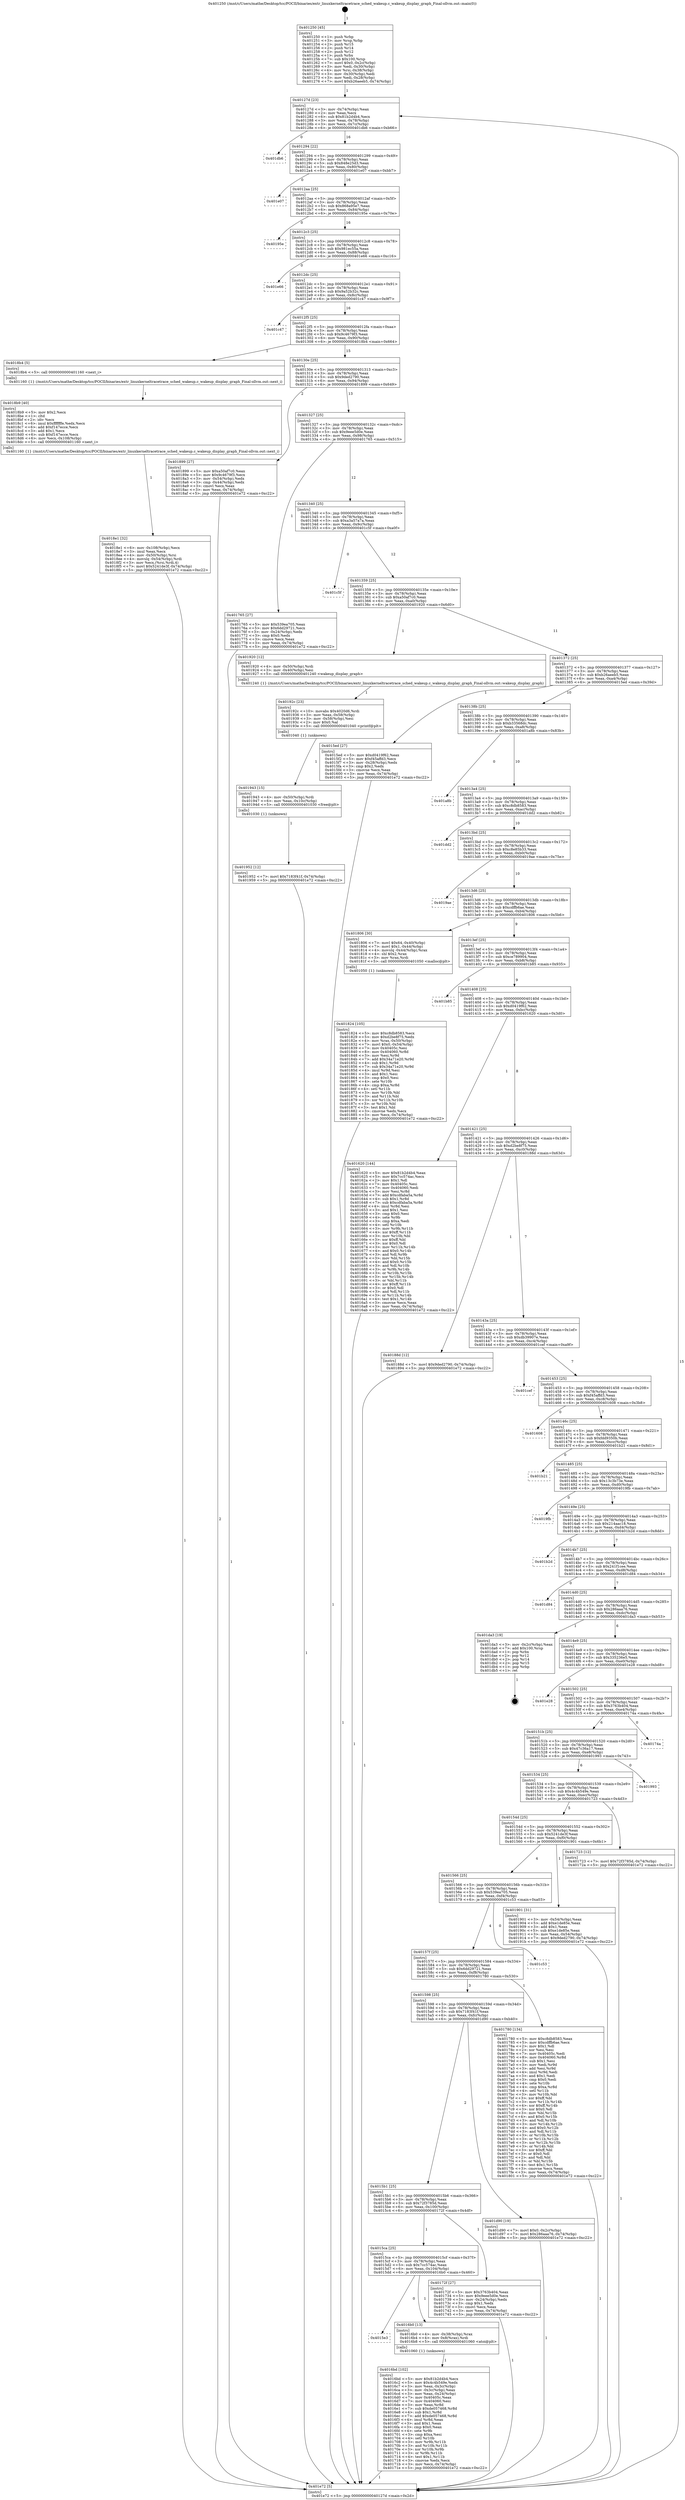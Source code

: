 digraph "0x401250" {
  label = "0x401250 (/mnt/c/Users/mathe/Desktop/tcc/POCII/binaries/extr_linuxkerneltracetrace_sched_wakeup.c_wakeup_display_graph_Final-ollvm.out::main(0))"
  labelloc = "t"
  node[shape=record]

  Entry [label="",width=0.3,height=0.3,shape=circle,fillcolor=black,style=filled]
  "0x40127d" [label="{
     0x40127d [23]\l
     | [instrs]\l
     &nbsp;&nbsp;0x40127d \<+3\>: mov -0x74(%rbp),%eax\l
     &nbsp;&nbsp;0x401280 \<+2\>: mov %eax,%ecx\l
     &nbsp;&nbsp;0x401282 \<+6\>: sub $0x81b2d4b4,%ecx\l
     &nbsp;&nbsp;0x401288 \<+3\>: mov %eax,-0x78(%rbp)\l
     &nbsp;&nbsp;0x40128b \<+3\>: mov %ecx,-0x7c(%rbp)\l
     &nbsp;&nbsp;0x40128e \<+6\>: je 0000000000401db6 \<main+0xb66\>\l
  }"]
  "0x401db6" [label="{
     0x401db6\l
  }", style=dashed]
  "0x401294" [label="{
     0x401294 [22]\l
     | [instrs]\l
     &nbsp;&nbsp;0x401294 \<+5\>: jmp 0000000000401299 \<main+0x49\>\l
     &nbsp;&nbsp;0x401299 \<+3\>: mov -0x78(%rbp),%eax\l
     &nbsp;&nbsp;0x40129c \<+5\>: sub $0x848e25d3,%eax\l
     &nbsp;&nbsp;0x4012a1 \<+3\>: mov %eax,-0x80(%rbp)\l
     &nbsp;&nbsp;0x4012a4 \<+6\>: je 0000000000401e07 \<main+0xbb7\>\l
  }"]
  Exit [label="",width=0.3,height=0.3,shape=circle,fillcolor=black,style=filled,peripheries=2]
  "0x401e07" [label="{
     0x401e07\l
  }", style=dashed]
  "0x4012aa" [label="{
     0x4012aa [25]\l
     | [instrs]\l
     &nbsp;&nbsp;0x4012aa \<+5\>: jmp 00000000004012af \<main+0x5f\>\l
     &nbsp;&nbsp;0x4012af \<+3\>: mov -0x78(%rbp),%eax\l
     &nbsp;&nbsp;0x4012b2 \<+5\>: sub $0x868a95e7,%eax\l
     &nbsp;&nbsp;0x4012b7 \<+6\>: mov %eax,-0x84(%rbp)\l
     &nbsp;&nbsp;0x4012bd \<+6\>: je 000000000040195e \<main+0x70e\>\l
  }"]
  "0x401952" [label="{
     0x401952 [12]\l
     | [instrs]\l
     &nbsp;&nbsp;0x401952 \<+7\>: movl $0x7183f41f,-0x74(%rbp)\l
     &nbsp;&nbsp;0x401959 \<+5\>: jmp 0000000000401e72 \<main+0xc22\>\l
  }"]
  "0x40195e" [label="{
     0x40195e\l
  }", style=dashed]
  "0x4012c3" [label="{
     0x4012c3 [25]\l
     | [instrs]\l
     &nbsp;&nbsp;0x4012c3 \<+5\>: jmp 00000000004012c8 \<main+0x78\>\l
     &nbsp;&nbsp;0x4012c8 \<+3\>: mov -0x78(%rbp),%eax\l
     &nbsp;&nbsp;0x4012cb \<+5\>: sub $0x981ec55a,%eax\l
     &nbsp;&nbsp;0x4012d0 \<+6\>: mov %eax,-0x88(%rbp)\l
     &nbsp;&nbsp;0x4012d6 \<+6\>: je 0000000000401e66 \<main+0xc16\>\l
  }"]
  "0x401943" [label="{
     0x401943 [15]\l
     | [instrs]\l
     &nbsp;&nbsp;0x401943 \<+4\>: mov -0x50(%rbp),%rdi\l
     &nbsp;&nbsp;0x401947 \<+6\>: mov %eax,-0x10c(%rbp)\l
     &nbsp;&nbsp;0x40194d \<+5\>: call 0000000000401030 \<free@plt\>\l
     | [calls]\l
     &nbsp;&nbsp;0x401030 \{1\} (unknown)\l
  }"]
  "0x401e66" [label="{
     0x401e66\l
  }", style=dashed]
  "0x4012dc" [label="{
     0x4012dc [25]\l
     | [instrs]\l
     &nbsp;&nbsp;0x4012dc \<+5\>: jmp 00000000004012e1 \<main+0x91\>\l
     &nbsp;&nbsp;0x4012e1 \<+3\>: mov -0x78(%rbp),%eax\l
     &nbsp;&nbsp;0x4012e4 \<+5\>: sub $0x9a52b32c,%eax\l
     &nbsp;&nbsp;0x4012e9 \<+6\>: mov %eax,-0x8c(%rbp)\l
     &nbsp;&nbsp;0x4012ef \<+6\>: je 0000000000401c47 \<main+0x9f7\>\l
  }"]
  "0x40192c" [label="{
     0x40192c [23]\l
     | [instrs]\l
     &nbsp;&nbsp;0x40192c \<+10\>: movabs $0x4020d6,%rdi\l
     &nbsp;&nbsp;0x401936 \<+3\>: mov %eax,-0x58(%rbp)\l
     &nbsp;&nbsp;0x401939 \<+3\>: mov -0x58(%rbp),%esi\l
     &nbsp;&nbsp;0x40193c \<+2\>: mov $0x0,%al\l
     &nbsp;&nbsp;0x40193e \<+5\>: call 0000000000401040 \<printf@plt\>\l
     | [calls]\l
     &nbsp;&nbsp;0x401040 \{1\} (unknown)\l
  }"]
  "0x401c47" [label="{
     0x401c47\l
  }", style=dashed]
  "0x4012f5" [label="{
     0x4012f5 [25]\l
     | [instrs]\l
     &nbsp;&nbsp;0x4012f5 \<+5\>: jmp 00000000004012fa \<main+0xaa\>\l
     &nbsp;&nbsp;0x4012fa \<+3\>: mov -0x78(%rbp),%eax\l
     &nbsp;&nbsp;0x4012fd \<+5\>: sub $0x9c4679f3,%eax\l
     &nbsp;&nbsp;0x401302 \<+6\>: mov %eax,-0x90(%rbp)\l
     &nbsp;&nbsp;0x401308 \<+6\>: je 00000000004018b4 \<main+0x664\>\l
  }"]
  "0x4018e1" [label="{
     0x4018e1 [32]\l
     | [instrs]\l
     &nbsp;&nbsp;0x4018e1 \<+6\>: mov -0x108(%rbp),%ecx\l
     &nbsp;&nbsp;0x4018e7 \<+3\>: imul %eax,%ecx\l
     &nbsp;&nbsp;0x4018ea \<+4\>: mov -0x50(%rbp),%rsi\l
     &nbsp;&nbsp;0x4018ee \<+4\>: movslq -0x54(%rbp),%rdi\l
     &nbsp;&nbsp;0x4018f2 \<+3\>: mov %ecx,(%rsi,%rdi,4)\l
     &nbsp;&nbsp;0x4018f5 \<+7\>: movl $0x5241de3f,-0x74(%rbp)\l
     &nbsp;&nbsp;0x4018fc \<+5\>: jmp 0000000000401e72 \<main+0xc22\>\l
  }"]
  "0x4018b4" [label="{
     0x4018b4 [5]\l
     | [instrs]\l
     &nbsp;&nbsp;0x4018b4 \<+5\>: call 0000000000401160 \<next_i\>\l
     | [calls]\l
     &nbsp;&nbsp;0x401160 \{1\} (/mnt/c/Users/mathe/Desktop/tcc/POCII/binaries/extr_linuxkerneltracetrace_sched_wakeup.c_wakeup_display_graph_Final-ollvm.out::next_i)\l
  }"]
  "0x40130e" [label="{
     0x40130e [25]\l
     | [instrs]\l
     &nbsp;&nbsp;0x40130e \<+5\>: jmp 0000000000401313 \<main+0xc3\>\l
     &nbsp;&nbsp;0x401313 \<+3\>: mov -0x78(%rbp),%eax\l
     &nbsp;&nbsp;0x401316 \<+5\>: sub $0x9ded2790,%eax\l
     &nbsp;&nbsp;0x40131b \<+6\>: mov %eax,-0x94(%rbp)\l
     &nbsp;&nbsp;0x401321 \<+6\>: je 0000000000401899 \<main+0x649\>\l
  }"]
  "0x4018b9" [label="{
     0x4018b9 [40]\l
     | [instrs]\l
     &nbsp;&nbsp;0x4018b9 \<+5\>: mov $0x2,%ecx\l
     &nbsp;&nbsp;0x4018be \<+1\>: cltd\l
     &nbsp;&nbsp;0x4018bf \<+2\>: idiv %ecx\l
     &nbsp;&nbsp;0x4018c1 \<+6\>: imul $0xfffffffe,%edx,%ecx\l
     &nbsp;&nbsp;0x4018c7 \<+6\>: add $0xf147ecce,%ecx\l
     &nbsp;&nbsp;0x4018cd \<+3\>: add $0x1,%ecx\l
     &nbsp;&nbsp;0x4018d0 \<+6\>: sub $0xf147ecce,%ecx\l
     &nbsp;&nbsp;0x4018d6 \<+6\>: mov %ecx,-0x108(%rbp)\l
     &nbsp;&nbsp;0x4018dc \<+5\>: call 0000000000401160 \<next_i\>\l
     | [calls]\l
     &nbsp;&nbsp;0x401160 \{1\} (/mnt/c/Users/mathe/Desktop/tcc/POCII/binaries/extr_linuxkerneltracetrace_sched_wakeup.c_wakeup_display_graph_Final-ollvm.out::next_i)\l
  }"]
  "0x401899" [label="{
     0x401899 [27]\l
     | [instrs]\l
     &nbsp;&nbsp;0x401899 \<+5\>: mov $0xa50af7c0,%eax\l
     &nbsp;&nbsp;0x40189e \<+5\>: mov $0x9c4679f3,%ecx\l
     &nbsp;&nbsp;0x4018a3 \<+3\>: mov -0x54(%rbp),%edx\l
     &nbsp;&nbsp;0x4018a6 \<+3\>: cmp -0x44(%rbp),%edx\l
     &nbsp;&nbsp;0x4018a9 \<+3\>: cmovl %ecx,%eax\l
     &nbsp;&nbsp;0x4018ac \<+3\>: mov %eax,-0x74(%rbp)\l
     &nbsp;&nbsp;0x4018af \<+5\>: jmp 0000000000401e72 \<main+0xc22\>\l
  }"]
  "0x401327" [label="{
     0x401327 [25]\l
     | [instrs]\l
     &nbsp;&nbsp;0x401327 \<+5\>: jmp 000000000040132c \<main+0xdc\>\l
     &nbsp;&nbsp;0x40132c \<+3\>: mov -0x78(%rbp),%eax\l
     &nbsp;&nbsp;0x40132f \<+5\>: sub $0x9eee5d0e,%eax\l
     &nbsp;&nbsp;0x401334 \<+6\>: mov %eax,-0x98(%rbp)\l
     &nbsp;&nbsp;0x40133a \<+6\>: je 0000000000401765 \<main+0x515\>\l
  }"]
  "0x401824" [label="{
     0x401824 [105]\l
     | [instrs]\l
     &nbsp;&nbsp;0x401824 \<+5\>: mov $0xc8db8583,%ecx\l
     &nbsp;&nbsp;0x401829 \<+5\>: mov $0xd2be8f75,%edx\l
     &nbsp;&nbsp;0x40182e \<+4\>: mov %rax,-0x50(%rbp)\l
     &nbsp;&nbsp;0x401832 \<+7\>: movl $0x0,-0x54(%rbp)\l
     &nbsp;&nbsp;0x401839 \<+7\>: mov 0x40405c,%esi\l
     &nbsp;&nbsp;0x401840 \<+8\>: mov 0x404060,%r8d\l
     &nbsp;&nbsp;0x401848 \<+3\>: mov %esi,%r9d\l
     &nbsp;&nbsp;0x40184b \<+7\>: add $0x34a71e20,%r9d\l
     &nbsp;&nbsp;0x401852 \<+4\>: sub $0x1,%r9d\l
     &nbsp;&nbsp;0x401856 \<+7\>: sub $0x34a71e20,%r9d\l
     &nbsp;&nbsp;0x40185d \<+4\>: imul %r9d,%esi\l
     &nbsp;&nbsp;0x401861 \<+3\>: and $0x1,%esi\l
     &nbsp;&nbsp;0x401864 \<+3\>: cmp $0x0,%esi\l
     &nbsp;&nbsp;0x401867 \<+4\>: sete %r10b\l
     &nbsp;&nbsp;0x40186b \<+4\>: cmp $0xa,%r8d\l
     &nbsp;&nbsp;0x40186f \<+4\>: setl %r11b\l
     &nbsp;&nbsp;0x401873 \<+3\>: mov %r10b,%bl\l
     &nbsp;&nbsp;0x401876 \<+3\>: and %r11b,%bl\l
     &nbsp;&nbsp;0x401879 \<+3\>: xor %r11b,%r10b\l
     &nbsp;&nbsp;0x40187c \<+3\>: or %r10b,%bl\l
     &nbsp;&nbsp;0x40187f \<+3\>: test $0x1,%bl\l
     &nbsp;&nbsp;0x401882 \<+3\>: cmovne %edx,%ecx\l
     &nbsp;&nbsp;0x401885 \<+3\>: mov %ecx,-0x74(%rbp)\l
     &nbsp;&nbsp;0x401888 \<+5\>: jmp 0000000000401e72 \<main+0xc22\>\l
  }"]
  "0x401765" [label="{
     0x401765 [27]\l
     | [instrs]\l
     &nbsp;&nbsp;0x401765 \<+5\>: mov $0x539ea705,%eax\l
     &nbsp;&nbsp;0x40176a \<+5\>: mov $0x6dd29721,%ecx\l
     &nbsp;&nbsp;0x40176f \<+3\>: mov -0x24(%rbp),%edx\l
     &nbsp;&nbsp;0x401772 \<+3\>: cmp $0x0,%edx\l
     &nbsp;&nbsp;0x401775 \<+3\>: cmove %ecx,%eax\l
     &nbsp;&nbsp;0x401778 \<+3\>: mov %eax,-0x74(%rbp)\l
     &nbsp;&nbsp;0x40177b \<+5\>: jmp 0000000000401e72 \<main+0xc22\>\l
  }"]
  "0x401340" [label="{
     0x401340 [25]\l
     | [instrs]\l
     &nbsp;&nbsp;0x401340 \<+5\>: jmp 0000000000401345 \<main+0xf5\>\l
     &nbsp;&nbsp;0x401345 \<+3\>: mov -0x78(%rbp),%eax\l
     &nbsp;&nbsp;0x401348 \<+5\>: sub $0xa3a57a7a,%eax\l
     &nbsp;&nbsp;0x40134d \<+6\>: mov %eax,-0x9c(%rbp)\l
     &nbsp;&nbsp;0x401353 \<+6\>: je 0000000000401c5f \<main+0xa0f\>\l
  }"]
  "0x4016bd" [label="{
     0x4016bd [102]\l
     | [instrs]\l
     &nbsp;&nbsp;0x4016bd \<+5\>: mov $0x81b2d4b4,%ecx\l
     &nbsp;&nbsp;0x4016c2 \<+5\>: mov $0x4c4b549e,%edx\l
     &nbsp;&nbsp;0x4016c7 \<+3\>: mov %eax,-0x3c(%rbp)\l
     &nbsp;&nbsp;0x4016ca \<+3\>: mov -0x3c(%rbp),%eax\l
     &nbsp;&nbsp;0x4016cd \<+3\>: mov %eax,-0x24(%rbp)\l
     &nbsp;&nbsp;0x4016d0 \<+7\>: mov 0x40405c,%eax\l
     &nbsp;&nbsp;0x4016d7 \<+7\>: mov 0x404060,%esi\l
     &nbsp;&nbsp;0x4016de \<+3\>: mov %eax,%r8d\l
     &nbsp;&nbsp;0x4016e1 \<+7\>: sub $0xde057468,%r8d\l
     &nbsp;&nbsp;0x4016e8 \<+4\>: sub $0x1,%r8d\l
     &nbsp;&nbsp;0x4016ec \<+7\>: add $0xde057468,%r8d\l
     &nbsp;&nbsp;0x4016f3 \<+4\>: imul %r8d,%eax\l
     &nbsp;&nbsp;0x4016f7 \<+3\>: and $0x1,%eax\l
     &nbsp;&nbsp;0x4016fa \<+3\>: cmp $0x0,%eax\l
     &nbsp;&nbsp;0x4016fd \<+4\>: sete %r9b\l
     &nbsp;&nbsp;0x401701 \<+3\>: cmp $0xa,%esi\l
     &nbsp;&nbsp;0x401704 \<+4\>: setl %r10b\l
     &nbsp;&nbsp;0x401708 \<+3\>: mov %r9b,%r11b\l
     &nbsp;&nbsp;0x40170b \<+3\>: and %r10b,%r11b\l
     &nbsp;&nbsp;0x40170e \<+3\>: xor %r10b,%r9b\l
     &nbsp;&nbsp;0x401711 \<+3\>: or %r9b,%r11b\l
     &nbsp;&nbsp;0x401714 \<+4\>: test $0x1,%r11b\l
     &nbsp;&nbsp;0x401718 \<+3\>: cmovne %edx,%ecx\l
     &nbsp;&nbsp;0x40171b \<+3\>: mov %ecx,-0x74(%rbp)\l
     &nbsp;&nbsp;0x40171e \<+5\>: jmp 0000000000401e72 \<main+0xc22\>\l
  }"]
  "0x401c5f" [label="{
     0x401c5f\l
  }", style=dashed]
  "0x401359" [label="{
     0x401359 [25]\l
     | [instrs]\l
     &nbsp;&nbsp;0x401359 \<+5\>: jmp 000000000040135e \<main+0x10e\>\l
     &nbsp;&nbsp;0x40135e \<+3\>: mov -0x78(%rbp),%eax\l
     &nbsp;&nbsp;0x401361 \<+5\>: sub $0xa50af7c0,%eax\l
     &nbsp;&nbsp;0x401366 \<+6\>: mov %eax,-0xa0(%rbp)\l
     &nbsp;&nbsp;0x40136c \<+6\>: je 0000000000401920 \<main+0x6d0\>\l
  }"]
  "0x4015e3" [label="{
     0x4015e3\l
  }", style=dashed]
  "0x401920" [label="{
     0x401920 [12]\l
     | [instrs]\l
     &nbsp;&nbsp;0x401920 \<+4\>: mov -0x50(%rbp),%rdi\l
     &nbsp;&nbsp;0x401924 \<+3\>: mov -0x40(%rbp),%esi\l
     &nbsp;&nbsp;0x401927 \<+5\>: call 0000000000401240 \<wakeup_display_graph\>\l
     | [calls]\l
     &nbsp;&nbsp;0x401240 \{1\} (/mnt/c/Users/mathe/Desktop/tcc/POCII/binaries/extr_linuxkerneltracetrace_sched_wakeup.c_wakeup_display_graph_Final-ollvm.out::wakeup_display_graph)\l
  }"]
  "0x401372" [label="{
     0x401372 [25]\l
     | [instrs]\l
     &nbsp;&nbsp;0x401372 \<+5\>: jmp 0000000000401377 \<main+0x127\>\l
     &nbsp;&nbsp;0x401377 \<+3\>: mov -0x78(%rbp),%eax\l
     &nbsp;&nbsp;0x40137a \<+5\>: sub $0xb26aeeb5,%eax\l
     &nbsp;&nbsp;0x40137f \<+6\>: mov %eax,-0xa4(%rbp)\l
     &nbsp;&nbsp;0x401385 \<+6\>: je 00000000004015ed \<main+0x39d\>\l
  }"]
  "0x4016b0" [label="{
     0x4016b0 [13]\l
     | [instrs]\l
     &nbsp;&nbsp;0x4016b0 \<+4\>: mov -0x38(%rbp),%rax\l
     &nbsp;&nbsp;0x4016b4 \<+4\>: mov 0x8(%rax),%rdi\l
     &nbsp;&nbsp;0x4016b8 \<+5\>: call 0000000000401060 \<atoi@plt\>\l
     | [calls]\l
     &nbsp;&nbsp;0x401060 \{1\} (unknown)\l
  }"]
  "0x4015ed" [label="{
     0x4015ed [27]\l
     | [instrs]\l
     &nbsp;&nbsp;0x4015ed \<+5\>: mov $0xd0419f62,%eax\l
     &nbsp;&nbsp;0x4015f2 \<+5\>: mov $0xf45affd3,%ecx\l
     &nbsp;&nbsp;0x4015f7 \<+3\>: mov -0x28(%rbp),%edx\l
     &nbsp;&nbsp;0x4015fa \<+3\>: cmp $0x2,%edx\l
     &nbsp;&nbsp;0x4015fd \<+3\>: cmovne %ecx,%eax\l
     &nbsp;&nbsp;0x401600 \<+3\>: mov %eax,-0x74(%rbp)\l
     &nbsp;&nbsp;0x401603 \<+5\>: jmp 0000000000401e72 \<main+0xc22\>\l
  }"]
  "0x40138b" [label="{
     0x40138b [25]\l
     | [instrs]\l
     &nbsp;&nbsp;0x40138b \<+5\>: jmp 0000000000401390 \<main+0x140\>\l
     &nbsp;&nbsp;0x401390 \<+3\>: mov -0x78(%rbp),%eax\l
     &nbsp;&nbsp;0x401393 \<+5\>: sub $0xb33568dc,%eax\l
     &nbsp;&nbsp;0x401398 \<+6\>: mov %eax,-0xa8(%rbp)\l
     &nbsp;&nbsp;0x40139e \<+6\>: je 0000000000401a8b \<main+0x83b\>\l
  }"]
  "0x401e72" [label="{
     0x401e72 [5]\l
     | [instrs]\l
     &nbsp;&nbsp;0x401e72 \<+5\>: jmp 000000000040127d \<main+0x2d\>\l
  }"]
  "0x401250" [label="{
     0x401250 [45]\l
     | [instrs]\l
     &nbsp;&nbsp;0x401250 \<+1\>: push %rbp\l
     &nbsp;&nbsp;0x401251 \<+3\>: mov %rsp,%rbp\l
     &nbsp;&nbsp;0x401254 \<+2\>: push %r15\l
     &nbsp;&nbsp;0x401256 \<+2\>: push %r14\l
     &nbsp;&nbsp;0x401258 \<+2\>: push %r12\l
     &nbsp;&nbsp;0x40125a \<+1\>: push %rbx\l
     &nbsp;&nbsp;0x40125b \<+7\>: sub $0x100,%rsp\l
     &nbsp;&nbsp;0x401262 \<+7\>: movl $0x0,-0x2c(%rbp)\l
     &nbsp;&nbsp;0x401269 \<+3\>: mov %edi,-0x30(%rbp)\l
     &nbsp;&nbsp;0x40126c \<+4\>: mov %rsi,-0x38(%rbp)\l
     &nbsp;&nbsp;0x401270 \<+3\>: mov -0x30(%rbp),%edi\l
     &nbsp;&nbsp;0x401273 \<+3\>: mov %edi,-0x28(%rbp)\l
     &nbsp;&nbsp;0x401276 \<+7\>: movl $0xb26aeeb5,-0x74(%rbp)\l
  }"]
  "0x4015ca" [label="{
     0x4015ca [25]\l
     | [instrs]\l
     &nbsp;&nbsp;0x4015ca \<+5\>: jmp 00000000004015cf \<main+0x37f\>\l
     &nbsp;&nbsp;0x4015cf \<+3\>: mov -0x78(%rbp),%eax\l
     &nbsp;&nbsp;0x4015d2 \<+5\>: sub $0x7cc574ac,%eax\l
     &nbsp;&nbsp;0x4015d7 \<+6\>: mov %eax,-0x104(%rbp)\l
     &nbsp;&nbsp;0x4015dd \<+6\>: je 00000000004016b0 \<main+0x460\>\l
  }"]
  "0x401a8b" [label="{
     0x401a8b\l
  }", style=dashed]
  "0x4013a4" [label="{
     0x4013a4 [25]\l
     | [instrs]\l
     &nbsp;&nbsp;0x4013a4 \<+5\>: jmp 00000000004013a9 \<main+0x159\>\l
     &nbsp;&nbsp;0x4013a9 \<+3\>: mov -0x78(%rbp),%eax\l
     &nbsp;&nbsp;0x4013ac \<+5\>: sub $0xc8db8583,%eax\l
     &nbsp;&nbsp;0x4013b1 \<+6\>: mov %eax,-0xac(%rbp)\l
     &nbsp;&nbsp;0x4013b7 \<+6\>: je 0000000000401dd2 \<main+0xb82\>\l
  }"]
  "0x40172f" [label="{
     0x40172f [27]\l
     | [instrs]\l
     &nbsp;&nbsp;0x40172f \<+5\>: mov $0x3763b404,%eax\l
     &nbsp;&nbsp;0x401734 \<+5\>: mov $0x9eee5d0e,%ecx\l
     &nbsp;&nbsp;0x401739 \<+3\>: mov -0x24(%rbp),%edx\l
     &nbsp;&nbsp;0x40173c \<+3\>: cmp $0x1,%edx\l
     &nbsp;&nbsp;0x40173f \<+3\>: cmovl %ecx,%eax\l
     &nbsp;&nbsp;0x401742 \<+3\>: mov %eax,-0x74(%rbp)\l
     &nbsp;&nbsp;0x401745 \<+5\>: jmp 0000000000401e72 \<main+0xc22\>\l
  }"]
  "0x401dd2" [label="{
     0x401dd2\l
  }", style=dashed]
  "0x4013bd" [label="{
     0x4013bd [25]\l
     | [instrs]\l
     &nbsp;&nbsp;0x4013bd \<+5\>: jmp 00000000004013c2 \<main+0x172\>\l
     &nbsp;&nbsp;0x4013c2 \<+3\>: mov -0x78(%rbp),%eax\l
     &nbsp;&nbsp;0x4013c5 \<+5\>: sub $0xc8e85b33,%eax\l
     &nbsp;&nbsp;0x4013ca \<+6\>: mov %eax,-0xb0(%rbp)\l
     &nbsp;&nbsp;0x4013d0 \<+6\>: je 00000000004019ae \<main+0x75e\>\l
  }"]
  "0x4015b1" [label="{
     0x4015b1 [25]\l
     | [instrs]\l
     &nbsp;&nbsp;0x4015b1 \<+5\>: jmp 00000000004015b6 \<main+0x366\>\l
     &nbsp;&nbsp;0x4015b6 \<+3\>: mov -0x78(%rbp),%eax\l
     &nbsp;&nbsp;0x4015b9 \<+5\>: sub $0x72f3785d,%eax\l
     &nbsp;&nbsp;0x4015be \<+6\>: mov %eax,-0x100(%rbp)\l
     &nbsp;&nbsp;0x4015c4 \<+6\>: je 000000000040172f \<main+0x4df\>\l
  }"]
  "0x4019ae" [label="{
     0x4019ae\l
  }", style=dashed]
  "0x4013d6" [label="{
     0x4013d6 [25]\l
     | [instrs]\l
     &nbsp;&nbsp;0x4013d6 \<+5\>: jmp 00000000004013db \<main+0x18b\>\l
     &nbsp;&nbsp;0x4013db \<+3\>: mov -0x78(%rbp),%eax\l
     &nbsp;&nbsp;0x4013de \<+5\>: sub $0xcdffb6ae,%eax\l
     &nbsp;&nbsp;0x4013e3 \<+6\>: mov %eax,-0xb4(%rbp)\l
     &nbsp;&nbsp;0x4013e9 \<+6\>: je 0000000000401806 \<main+0x5b6\>\l
  }"]
  "0x401d90" [label="{
     0x401d90 [19]\l
     | [instrs]\l
     &nbsp;&nbsp;0x401d90 \<+7\>: movl $0x0,-0x2c(%rbp)\l
     &nbsp;&nbsp;0x401d97 \<+7\>: movl $0x286aaa76,-0x74(%rbp)\l
     &nbsp;&nbsp;0x401d9e \<+5\>: jmp 0000000000401e72 \<main+0xc22\>\l
  }"]
  "0x401806" [label="{
     0x401806 [30]\l
     | [instrs]\l
     &nbsp;&nbsp;0x401806 \<+7\>: movl $0x64,-0x40(%rbp)\l
     &nbsp;&nbsp;0x40180d \<+7\>: movl $0x1,-0x44(%rbp)\l
     &nbsp;&nbsp;0x401814 \<+4\>: movslq -0x44(%rbp),%rax\l
     &nbsp;&nbsp;0x401818 \<+4\>: shl $0x2,%rax\l
     &nbsp;&nbsp;0x40181c \<+3\>: mov %rax,%rdi\l
     &nbsp;&nbsp;0x40181f \<+5\>: call 0000000000401050 \<malloc@plt\>\l
     | [calls]\l
     &nbsp;&nbsp;0x401050 \{1\} (unknown)\l
  }"]
  "0x4013ef" [label="{
     0x4013ef [25]\l
     | [instrs]\l
     &nbsp;&nbsp;0x4013ef \<+5\>: jmp 00000000004013f4 \<main+0x1a4\>\l
     &nbsp;&nbsp;0x4013f4 \<+3\>: mov -0x78(%rbp),%eax\l
     &nbsp;&nbsp;0x4013f7 \<+5\>: sub $0xce789904,%eax\l
     &nbsp;&nbsp;0x4013fc \<+6\>: mov %eax,-0xb8(%rbp)\l
     &nbsp;&nbsp;0x401402 \<+6\>: je 0000000000401b85 \<main+0x935\>\l
  }"]
  "0x401598" [label="{
     0x401598 [25]\l
     | [instrs]\l
     &nbsp;&nbsp;0x401598 \<+5\>: jmp 000000000040159d \<main+0x34d\>\l
     &nbsp;&nbsp;0x40159d \<+3\>: mov -0x78(%rbp),%eax\l
     &nbsp;&nbsp;0x4015a0 \<+5\>: sub $0x7183f41f,%eax\l
     &nbsp;&nbsp;0x4015a5 \<+6\>: mov %eax,-0xfc(%rbp)\l
     &nbsp;&nbsp;0x4015ab \<+6\>: je 0000000000401d90 \<main+0xb40\>\l
  }"]
  "0x401b85" [label="{
     0x401b85\l
  }", style=dashed]
  "0x401408" [label="{
     0x401408 [25]\l
     | [instrs]\l
     &nbsp;&nbsp;0x401408 \<+5\>: jmp 000000000040140d \<main+0x1bd\>\l
     &nbsp;&nbsp;0x40140d \<+3\>: mov -0x78(%rbp),%eax\l
     &nbsp;&nbsp;0x401410 \<+5\>: sub $0xd0419f62,%eax\l
     &nbsp;&nbsp;0x401415 \<+6\>: mov %eax,-0xbc(%rbp)\l
     &nbsp;&nbsp;0x40141b \<+6\>: je 0000000000401620 \<main+0x3d0\>\l
  }"]
  "0x401780" [label="{
     0x401780 [134]\l
     | [instrs]\l
     &nbsp;&nbsp;0x401780 \<+5\>: mov $0xc8db8583,%eax\l
     &nbsp;&nbsp;0x401785 \<+5\>: mov $0xcdffb6ae,%ecx\l
     &nbsp;&nbsp;0x40178a \<+2\>: mov $0x1,%dl\l
     &nbsp;&nbsp;0x40178c \<+2\>: xor %esi,%esi\l
     &nbsp;&nbsp;0x40178e \<+7\>: mov 0x40405c,%edi\l
     &nbsp;&nbsp;0x401795 \<+8\>: mov 0x404060,%r8d\l
     &nbsp;&nbsp;0x40179d \<+3\>: sub $0x1,%esi\l
     &nbsp;&nbsp;0x4017a0 \<+3\>: mov %edi,%r9d\l
     &nbsp;&nbsp;0x4017a3 \<+3\>: add %esi,%r9d\l
     &nbsp;&nbsp;0x4017a6 \<+4\>: imul %r9d,%edi\l
     &nbsp;&nbsp;0x4017aa \<+3\>: and $0x1,%edi\l
     &nbsp;&nbsp;0x4017ad \<+3\>: cmp $0x0,%edi\l
     &nbsp;&nbsp;0x4017b0 \<+4\>: sete %r10b\l
     &nbsp;&nbsp;0x4017b4 \<+4\>: cmp $0xa,%r8d\l
     &nbsp;&nbsp;0x4017b8 \<+4\>: setl %r11b\l
     &nbsp;&nbsp;0x4017bc \<+3\>: mov %r10b,%bl\l
     &nbsp;&nbsp;0x4017bf \<+3\>: xor $0xff,%bl\l
     &nbsp;&nbsp;0x4017c2 \<+3\>: mov %r11b,%r14b\l
     &nbsp;&nbsp;0x4017c5 \<+4\>: xor $0xff,%r14b\l
     &nbsp;&nbsp;0x4017c9 \<+3\>: xor $0x0,%dl\l
     &nbsp;&nbsp;0x4017cc \<+3\>: mov %bl,%r15b\l
     &nbsp;&nbsp;0x4017cf \<+4\>: and $0x0,%r15b\l
     &nbsp;&nbsp;0x4017d3 \<+3\>: and %dl,%r10b\l
     &nbsp;&nbsp;0x4017d6 \<+3\>: mov %r14b,%r12b\l
     &nbsp;&nbsp;0x4017d9 \<+4\>: and $0x0,%r12b\l
     &nbsp;&nbsp;0x4017dd \<+3\>: and %dl,%r11b\l
     &nbsp;&nbsp;0x4017e0 \<+3\>: or %r10b,%r15b\l
     &nbsp;&nbsp;0x4017e3 \<+3\>: or %r11b,%r12b\l
     &nbsp;&nbsp;0x4017e6 \<+3\>: xor %r12b,%r15b\l
     &nbsp;&nbsp;0x4017e9 \<+3\>: or %r14b,%bl\l
     &nbsp;&nbsp;0x4017ec \<+3\>: xor $0xff,%bl\l
     &nbsp;&nbsp;0x4017ef \<+3\>: or $0x0,%dl\l
     &nbsp;&nbsp;0x4017f2 \<+2\>: and %dl,%bl\l
     &nbsp;&nbsp;0x4017f4 \<+3\>: or %bl,%r15b\l
     &nbsp;&nbsp;0x4017f7 \<+4\>: test $0x1,%r15b\l
     &nbsp;&nbsp;0x4017fb \<+3\>: cmovne %ecx,%eax\l
     &nbsp;&nbsp;0x4017fe \<+3\>: mov %eax,-0x74(%rbp)\l
     &nbsp;&nbsp;0x401801 \<+5\>: jmp 0000000000401e72 \<main+0xc22\>\l
  }"]
  "0x401620" [label="{
     0x401620 [144]\l
     | [instrs]\l
     &nbsp;&nbsp;0x401620 \<+5\>: mov $0x81b2d4b4,%eax\l
     &nbsp;&nbsp;0x401625 \<+5\>: mov $0x7cc574ac,%ecx\l
     &nbsp;&nbsp;0x40162a \<+2\>: mov $0x1,%dl\l
     &nbsp;&nbsp;0x40162c \<+7\>: mov 0x40405c,%esi\l
     &nbsp;&nbsp;0x401633 \<+7\>: mov 0x404060,%edi\l
     &nbsp;&nbsp;0x40163a \<+3\>: mov %esi,%r8d\l
     &nbsp;&nbsp;0x40163d \<+7\>: add $0xcdfaba5a,%r8d\l
     &nbsp;&nbsp;0x401644 \<+4\>: sub $0x1,%r8d\l
     &nbsp;&nbsp;0x401648 \<+7\>: sub $0xcdfaba5a,%r8d\l
     &nbsp;&nbsp;0x40164f \<+4\>: imul %r8d,%esi\l
     &nbsp;&nbsp;0x401653 \<+3\>: and $0x1,%esi\l
     &nbsp;&nbsp;0x401656 \<+3\>: cmp $0x0,%esi\l
     &nbsp;&nbsp;0x401659 \<+4\>: sete %r9b\l
     &nbsp;&nbsp;0x40165d \<+3\>: cmp $0xa,%edi\l
     &nbsp;&nbsp;0x401660 \<+4\>: setl %r10b\l
     &nbsp;&nbsp;0x401664 \<+3\>: mov %r9b,%r11b\l
     &nbsp;&nbsp;0x401667 \<+4\>: xor $0xff,%r11b\l
     &nbsp;&nbsp;0x40166b \<+3\>: mov %r10b,%bl\l
     &nbsp;&nbsp;0x40166e \<+3\>: xor $0xff,%bl\l
     &nbsp;&nbsp;0x401671 \<+3\>: xor $0x0,%dl\l
     &nbsp;&nbsp;0x401674 \<+3\>: mov %r11b,%r14b\l
     &nbsp;&nbsp;0x401677 \<+4\>: and $0x0,%r14b\l
     &nbsp;&nbsp;0x40167b \<+3\>: and %dl,%r9b\l
     &nbsp;&nbsp;0x40167e \<+3\>: mov %bl,%r15b\l
     &nbsp;&nbsp;0x401681 \<+4\>: and $0x0,%r15b\l
     &nbsp;&nbsp;0x401685 \<+3\>: and %dl,%r10b\l
     &nbsp;&nbsp;0x401688 \<+3\>: or %r9b,%r14b\l
     &nbsp;&nbsp;0x40168b \<+3\>: or %r10b,%r15b\l
     &nbsp;&nbsp;0x40168e \<+3\>: xor %r15b,%r14b\l
     &nbsp;&nbsp;0x401691 \<+3\>: or %bl,%r11b\l
     &nbsp;&nbsp;0x401694 \<+4\>: xor $0xff,%r11b\l
     &nbsp;&nbsp;0x401698 \<+3\>: or $0x0,%dl\l
     &nbsp;&nbsp;0x40169b \<+3\>: and %dl,%r11b\l
     &nbsp;&nbsp;0x40169e \<+3\>: or %r11b,%r14b\l
     &nbsp;&nbsp;0x4016a1 \<+4\>: test $0x1,%r14b\l
     &nbsp;&nbsp;0x4016a5 \<+3\>: cmovne %ecx,%eax\l
     &nbsp;&nbsp;0x4016a8 \<+3\>: mov %eax,-0x74(%rbp)\l
     &nbsp;&nbsp;0x4016ab \<+5\>: jmp 0000000000401e72 \<main+0xc22\>\l
  }"]
  "0x401421" [label="{
     0x401421 [25]\l
     | [instrs]\l
     &nbsp;&nbsp;0x401421 \<+5\>: jmp 0000000000401426 \<main+0x1d6\>\l
     &nbsp;&nbsp;0x401426 \<+3\>: mov -0x78(%rbp),%eax\l
     &nbsp;&nbsp;0x401429 \<+5\>: sub $0xd2be8f75,%eax\l
     &nbsp;&nbsp;0x40142e \<+6\>: mov %eax,-0xc0(%rbp)\l
     &nbsp;&nbsp;0x401434 \<+6\>: je 000000000040188d \<main+0x63d\>\l
  }"]
  "0x40157f" [label="{
     0x40157f [25]\l
     | [instrs]\l
     &nbsp;&nbsp;0x40157f \<+5\>: jmp 0000000000401584 \<main+0x334\>\l
     &nbsp;&nbsp;0x401584 \<+3\>: mov -0x78(%rbp),%eax\l
     &nbsp;&nbsp;0x401587 \<+5\>: sub $0x6dd29721,%eax\l
     &nbsp;&nbsp;0x40158c \<+6\>: mov %eax,-0xf8(%rbp)\l
     &nbsp;&nbsp;0x401592 \<+6\>: je 0000000000401780 \<main+0x530\>\l
  }"]
  "0x40188d" [label="{
     0x40188d [12]\l
     | [instrs]\l
     &nbsp;&nbsp;0x40188d \<+7\>: movl $0x9ded2790,-0x74(%rbp)\l
     &nbsp;&nbsp;0x401894 \<+5\>: jmp 0000000000401e72 \<main+0xc22\>\l
  }"]
  "0x40143a" [label="{
     0x40143a [25]\l
     | [instrs]\l
     &nbsp;&nbsp;0x40143a \<+5\>: jmp 000000000040143f \<main+0x1ef\>\l
     &nbsp;&nbsp;0x40143f \<+3\>: mov -0x78(%rbp),%eax\l
     &nbsp;&nbsp;0x401442 \<+5\>: sub $0xdb39907e,%eax\l
     &nbsp;&nbsp;0x401447 \<+6\>: mov %eax,-0xc4(%rbp)\l
     &nbsp;&nbsp;0x40144d \<+6\>: je 0000000000401cef \<main+0xa9f\>\l
  }"]
  "0x401c53" [label="{
     0x401c53\l
  }", style=dashed]
  "0x401cef" [label="{
     0x401cef\l
  }", style=dashed]
  "0x401453" [label="{
     0x401453 [25]\l
     | [instrs]\l
     &nbsp;&nbsp;0x401453 \<+5\>: jmp 0000000000401458 \<main+0x208\>\l
     &nbsp;&nbsp;0x401458 \<+3\>: mov -0x78(%rbp),%eax\l
     &nbsp;&nbsp;0x40145b \<+5\>: sub $0xf45affd3,%eax\l
     &nbsp;&nbsp;0x401460 \<+6\>: mov %eax,-0xc8(%rbp)\l
     &nbsp;&nbsp;0x401466 \<+6\>: je 0000000000401608 \<main+0x3b8\>\l
  }"]
  "0x401566" [label="{
     0x401566 [25]\l
     | [instrs]\l
     &nbsp;&nbsp;0x401566 \<+5\>: jmp 000000000040156b \<main+0x31b\>\l
     &nbsp;&nbsp;0x40156b \<+3\>: mov -0x78(%rbp),%eax\l
     &nbsp;&nbsp;0x40156e \<+5\>: sub $0x539ea705,%eax\l
     &nbsp;&nbsp;0x401573 \<+6\>: mov %eax,-0xf4(%rbp)\l
     &nbsp;&nbsp;0x401579 \<+6\>: je 0000000000401c53 \<main+0xa03\>\l
  }"]
  "0x401608" [label="{
     0x401608\l
  }", style=dashed]
  "0x40146c" [label="{
     0x40146c [25]\l
     | [instrs]\l
     &nbsp;&nbsp;0x40146c \<+5\>: jmp 0000000000401471 \<main+0x221\>\l
     &nbsp;&nbsp;0x401471 \<+3\>: mov -0x78(%rbp),%eax\l
     &nbsp;&nbsp;0x401474 \<+5\>: sub $0xfdd9350b,%eax\l
     &nbsp;&nbsp;0x401479 \<+6\>: mov %eax,-0xcc(%rbp)\l
     &nbsp;&nbsp;0x40147f \<+6\>: je 0000000000401b21 \<main+0x8d1\>\l
  }"]
  "0x401901" [label="{
     0x401901 [31]\l
     | [instrs]\l
     &nbsp;&nbsp;0x401901 \<+3\>: mov -0x54(%rbp),%eax\l
     &nbsp;&nbsp;0x401904 \<+5\>: add $0xe1de85e,%eax\l
     &nbsp;&nbsp;0x401909 \<+3\>: add $0x1,%eax\l
     &nbsp;&nbsp;0x40190c \<+5\>: sub $0xe1de85e,%eax\l
     &nbsp;&nbsp;0x401911 \<+3\>: mov %eax,-0x54(%rbp)\l
     &nbsp;&nbsp;0x401914 \<+7\>: movl $0x9ded2790,-0x74(%rbp)\l
     &nbsp;&nbsp;0x40191b \<+5\>: jmp 0000000000401e72 \<main+0xc22\>\l
  }"]
  "0x401b21" [label="{
     0x401b21\l
  }", style=dashed]
  "0x401485" [label="{
     0x401485 [25]\l
     | [instrs]\l
     &nbsp;&nbsp;0x401485 \<+5\>: jmp 000000000040148a \<main+0x23a\>\l
     &nbsp;&nbsp;0x40148a \<+3\>: mov -0x78(%rbp),%eax\l
     &nbsp;&nbsp;0x40148d \<+5\>: sub $0x13c3b73e,%eax\l
     &nbsp;&nbsp;0x401492 \<+6\>: mov %eax,-0xd0(%rbp)\l
     &nbsp;&nbsp;0x401498 \<+6\>: je 00000000004019fb \<main+0x7ab\>\l
  }"]
  "0x40154d" [label="{
     0x40154d [25]\l
     | [instrs]\l
     &nbsp;&nbsp;0x40154d \<+5\>: jmp 0000000000401552 \<main+0x302\>\l
     &nbsp;&nbsp;0x401552 \<+3\>: mov -0x78(%rbp),%eax\l
     &nbsp;&nbsp;0x401555 \<+5\>: sub $0x5241de3f,%eax\l
     &nbsp;&nbsp;0x40155a \<+6\>: mov %eax,-0xf0(%rbp)\l
     &nbsp;&nbsp;0x401560 \<+6\>: je 0000000000401901 \<main+0x6b1\>\l
  }"]
  "0x4019fb" [label="{
     0x4019fb\l
  }", style=dashed]
  "0x40149e" [label="{
     0x40149e [25]\l
     | [instrs]\l
     &nbsp;&nbsp;0x40149e \<+5\>: jmp 00000000004014a3 \<main+0x253\>\l
     &nbsp;&nbsp;0x4014a3 \<+3\>: mov -0x78(%rbp),%eax\l
     &nbsp;&nbsp;0x4014a6 \<+5\>: sub $0x214aac18,%eax\l
     &nbsp;&nbsp;0x4014ab \<+6\>: mov %eax,-0xd4(%rbp)\l
     &nbsp;&nbsp;0x4014b1 \<+6\>: je 0000000000401b2d \<main+0x8dd\>\l
  }"]
  "0x401723" [label="{
     0x401723 [12]\l
     | [instrs]\l
     &nbsp;&nbsp;0x401723 \<+7\>: movl $0x72f3785d,-0x74(%rbp)\l
     &nbsp;&nbsp;0x40172a \<+5\>: jmp 0000000000401e72 \<main+0xc22\>\l
  }"]
  "0x401b2d" [label="{
     0x401b2d\l
  }", style=dashed]
  "0x4014b7" [label="{
     0x4014b7 [25]\l
     | [instrs]\l
     &nbsp;&nbsp;0x4014b7 \<+5\>: jmp 00000000004014bc \<main+0x26c\>\l
     &nbsp;&nbsp;0x4014bc \<+3\>: mov -0x78(%rbp),%eax\l
     &nbsp;&nbsp;0x4014bf \<+5\>: sub $0x241f1cee,%eax\l
     &nbsp;&nbsp;0x4014c4 \<+6\>: mov %eax,-0xd8(%rbp)\l
     &nbsp;&nbsp;0x4014ca \<+6\>: je 0000000000401d84 \<main+0xb34\>\l
  }"]
  "0x401534" [label="{
     0x401534 [25]\l
     | [instrs]\l
     &nbsp;&nbsp;0x401534 \<+5\>: jmp 0000000000401539 \<main+0x2e9\>\l
     &nbsp;&nbsp;0x401539 \<+3\>: mov -0x78(%rbp),%eax\l
     &nbsp;&nbsp;0x40153c \<+5\>: sub $0x4c4b549e,%eax\l
     &nbsp;&nbsp;0x401541 \<+6\>: mov %eax,-0xec(%rbp)\l
     &nbsp;&nbsp;0x401547 \<+6\>: je 0000000000401723 \<main+0x4d3\>\l
  }"]
  "0x401d84" [label="{
     0x401d84\l
  }", style=dashed]
  "0x4014d0" [label="{
     0x4014d0 [25]\l
     | [instrs]\l
     &nbsp;&nbsp;0x4014d0 \<+5\>: jmp 00000000004014d5 \<main+0x285\>\l
     &nbsp;&nbsp;0x4014d5 \<+3\>: mov -0x78(%rbp),%eax\l
     &nbsp;&nbsp;0x4014d8 \<+5\>: sub $0x286aaa76,%eax\l
     &nbsp;&nbsp;0x4014dd \<+6\>: mov %eax,-0xdc(%rbp)\l
     &nbsp;&nbsp;0x4014e3 \<+6\>: je 0000000000401da3 \<main+0xb53\>\l
  }"]
  "0x401993" [label="{
     0x401993\l
  }", style=dashed]
  "0x401da3" [label="{
     0x401da3 [19]\l
     | [instrs]\l
     &nbsp;&nbsp;0x401da3 \<+3\>: mov -0x2c(%rbp),%eax\l
     &nbsp;&nbsp;0x401da6 \<+7\>: add $0x100,%rsp\l
     &nbsp;&nbsp;0x401dad \<+1\>: pop %rbx\l
     &nbsp;&nbsp;0x401dae \<+2\>: pop %r12\l
     &nbsp;&nbsp;0x401db0 \<+2\>: pop %r14\l
     &nbsp;&nbsp;0x401db2 \<+2\>: pop %r15\l
     &nbsp;&nbsp;0x401db4 \<+1\>: pop %rbp\l
     &nbsp;&nbsp;0x401db5 \<+1\>: ret\l
  }"]
  "0x4014e9" [label="{
     0x4014e9 [25]\l
     | [instrs]\l
     &nbsp;&nbsp;0x4014e9 \<+5\>: jmp 00000000004014ee \<main+0x29e\>\l
     &nbsp;&nbsp;0x4014ee \<+3\>: mov -0x78(%rbp),%eax\l
     &nbsp;&nbsp;0x4014f1 \<+5\>: sub $0x335236e5,%eax\l
     &nbsp;&nbsp;0x4014f6 \<+6\>: mov %eax,-0xe0(%rbp)\l
     &nbsp;&nbsp;0x4014fc \<+6\>: je 0000000000401e28 \<main+0xbd8\>\l
  }"]
  "0x40151b" [label="{
     0x40151b [25]\l
     | [instrs]\l
     &nbsp;&nbsp;0x40151b \<+5\>: jmp 0000000000401520 \<main+0x2d0\>\l
     &nbsp;&nbsp;0x401520 \<+3\>: mov -0x78(%rbp),%eax\l
     &nbsp;&nbsp;0x401523 \<+5\>: sub $0x47c36a17,%eax\l
     &nbsp;&nbsp;0x401528 \<+6\>: mov %eax,-0xe8(%rbp)\l
     &nbsp;&nbsp;0x40152e \<+6\>: je 0000000000401993 \<main+0x743\>\l
  }"]
  "0x401e28" [label="{
     0x401e28\l
  }", style=dashed]
  "0x401502" [label="{
     0x401502 [25]\l
     | [instrs]\l
     &nbsp;&nbsp;0x401502 \<+5\>: jmp 0000000000401507 \<main+0x2b7\>\l
     &nbsp;&nbsp;0x401507 \<+3\>: mov -0x78(%rbp),%eax\l
     &nbsp;&nbsp;0x40150a \<+5\>: sub $0x3763b404,%eax\l
     &nbsp;&nbsp;0x40150f \<+6\>: mov %eax,-0xe4(%rbp)\l
     &nbsp;&nbsp;0x401515 \<+6\>: je 000000000040174a \<main+0x4fa\>\l
  }"]
  "0x40174a" [label="{
     0x40174a\l
  }", style=dashed]
  Entry -> "0x401250" [label=" 1"]
  "0x40127d" -> "0x401db6" [label=" 0"]
  "0x40127d" -> "0x401294" [label=" 16"]
  "0x401da3" -> Exit [label=" 1"]
  "0x401294" -> "0x401e07" [label=" 0"]
  "0x401294" -> "0x4012aa" [label=" 16"]
  "0x401d90" -> "0x401e72" [label=" 1"]
  "0x4012aa" -> "0x40195e" [label=" 0"]
  "0x4012aa" -> "0x4012c3" [label=" 16"]
  "0x401952" -> "0x401e72" [label=" 1"]
  "0x4012c3" -> "0x401e66" [label=" 0"]
  "0x4012c3" -> "0x4012dc" [label=" 16"]
  "0x401943" -> "0x401952" [label=" 1"]
  "0x4012dc" -> "0x401c47" [label=" 0"]
  "0x4012dc" -> "0x4012f5" [label=" 16"]
  "0x40192c" -> "0x401943" [label=" 1"]
  "0x4012f5" -> "0x4018b4" [label=" 1"]
  "0x4012f5" -> "0x40130e" [label=" 15"]
  "0x401920" -> "0x40192c" [label=" 1"]
  "0x40130e" -> "0x401899" [label=" 2"]
  "0x40130e" -> "0x401327" [label=" 13"]
  "0x401901" -> "0x401e72" [label=" 1"]
  "0x401327" -> "0x401765" [label=" 1"]
  "0x401327" -> "0x401340" [label=" 12"]
  "0x4018e1" -> "0x401e72" [label=" 1"]
  "0x401340" -> "0x401c5f" [label=" 0"]
  "0x401340" -> "0x401359" [label=" 12"]
  "0x4018b9" -> "0x4018e1" [label=" 1"]
  "0x401359" -> "0x401920" [label=" 1"]
  "0x401359" -> "0x401372" [label=" 11"]
  "0x4018b4" -> "0x4018b9" [label=" 1"]
  "0x401372" -> "0x4015ed" [label=" 1"]
  "0x401372" -> "0x40138b" [label=" 10"]
  "0x4015ed" -> "0x401e72" [label=" 1"]
  "0x401250" -> "0x40127d" [label=" 1"]
  "0x401e72" -> "0x40127d" [label=" 15"]
  "0x401899" -> "0x401e72" [label=" 2"]
  "0x40138b" -> "0x401a8b" [label=" 0"]
  "0x40138b" -> "0x4013a4" [label=" 10"]
  "0x401824" -> "0x401e72" [label=" 1"]
  "0x4013a4" -> "0x401dd2" [label=" 0"]
  "0x4013a4" -> "0x4013bd" [label=" 10"]
  "0x401806" -> "0x401824" [label=" 1"]
  "0x4013bd" -> "0x4019ae" [label=" 0"]
  "0x4013bd" -> "0x4013d6" [label=" 10"]
  "0x401765" -> "0x401e72" [label=" 1"]
  "0x4013d6" -> "0x401806" [label=" 1"]
  "0x4013d6" -> "0x4013ef" [label=" 9"]
  "0x40172f" -> "0x401e72" [label=" 1"]
  "0x4013ef" -> "0x401b85" [label=" 0"]
  "0x4013ef" -> "0x401408" [label=" 9"]
  "0x4016bd" -> "0x401e72" [label=" 1"]
  "0x401408" -> "0x401620" [label=" 1"]
  "0x401408" -> "0x401421" [label=" 8"]
  "0x401620" -> "0x401e72" [label=" 1"]
  "0x4016b0" -> "0x4016bd" [label=" 1"]
  "0x401421" -> "0x40188d" [label=" 1"]
  "0x401421" -> "0x40143a" [label=" 7"]
  "0x4015ca" -> "0x4016b0" [label=" 1"]
  "0x40143a" -> "0x401cef" [label=" 0"]
  "0x40143a" -> "0x401453" [label=" 7"]
  "0x40188d" -> "0x401e72" [label=" 1"]
  "0x401453" -> "0x401608" [label=" 0"]
  "0x401453" -> "0x40146c" [label=" 7"]
  "0x4015b1" -> "0x40172f" [label=" 1"]
  "0x40146c" -> "0x401b21" [label=" 0"]
  "0x40146c" -> "0x401485" [label=" 7"]
  "0x401780" -> "0x401e72" [label=" 1"]
  "0x401485" -> "0x4019fb" [label=" 0"]
  "0x401485" -> "0x40149e" [label=" 7"]
  "0x401598" -> "0x401d90" [label=" 1"]
  "0x40149e" -> "0x401b2d" [label=" 0"]
  "0x40149e" -> "0x4014b7" [label=" 7"]
  "0x401723" -> "0x401e72" [label=" 1"]
  "0x4014b7" -> "0x401d84" [label=" 0"]
  "0x4014b7" -> "0x4014d0" [label=" 7"]
  "0x40157f" -> "0x401780" [label=" 1"]
  "0x4014d0" -> "0x401da3" [label=" 1"]
  "0x4014d0" -> "0x4014e9" [label=" 6"]
  "0x4015ca" -> "0x4015e3" [label=" 0"]
  "0x4014e9" -> "0x401e28" [label=" 0"]
  "0x4014e9" -> "0x401502" [label=" 6"]
  "0x401566" -> "0x401c53" [label=" 0"]
  "0x401502" -> "0x40174a" [label=" 0"]
  "0x401502" -> "0x40151b" [label=" 6"]
  "0x401566" -> "0x40157f" [label=" 4"]
  "0x40151b" -> "0x401993" [label=" 0"]
  "0x40151b" -> "0x401534" [label=" 6"]
  "0x40157f" -> "0x401598" [label=" 3"]
  "0x401534" -> "0x401723" [label=" 1"]
  "0x401534" -> "0x40154d" [label=" 5"]
  "0x401598" -> "0x4015b1" [label=" 2"]
  "0x40154d" -> "0x401901" [label=" 1"]
  "0x40154d" -> "0x401566" [label=" 4"]
  "0x4015b1" -> "0x4015ca" [label=" 1"]
}
